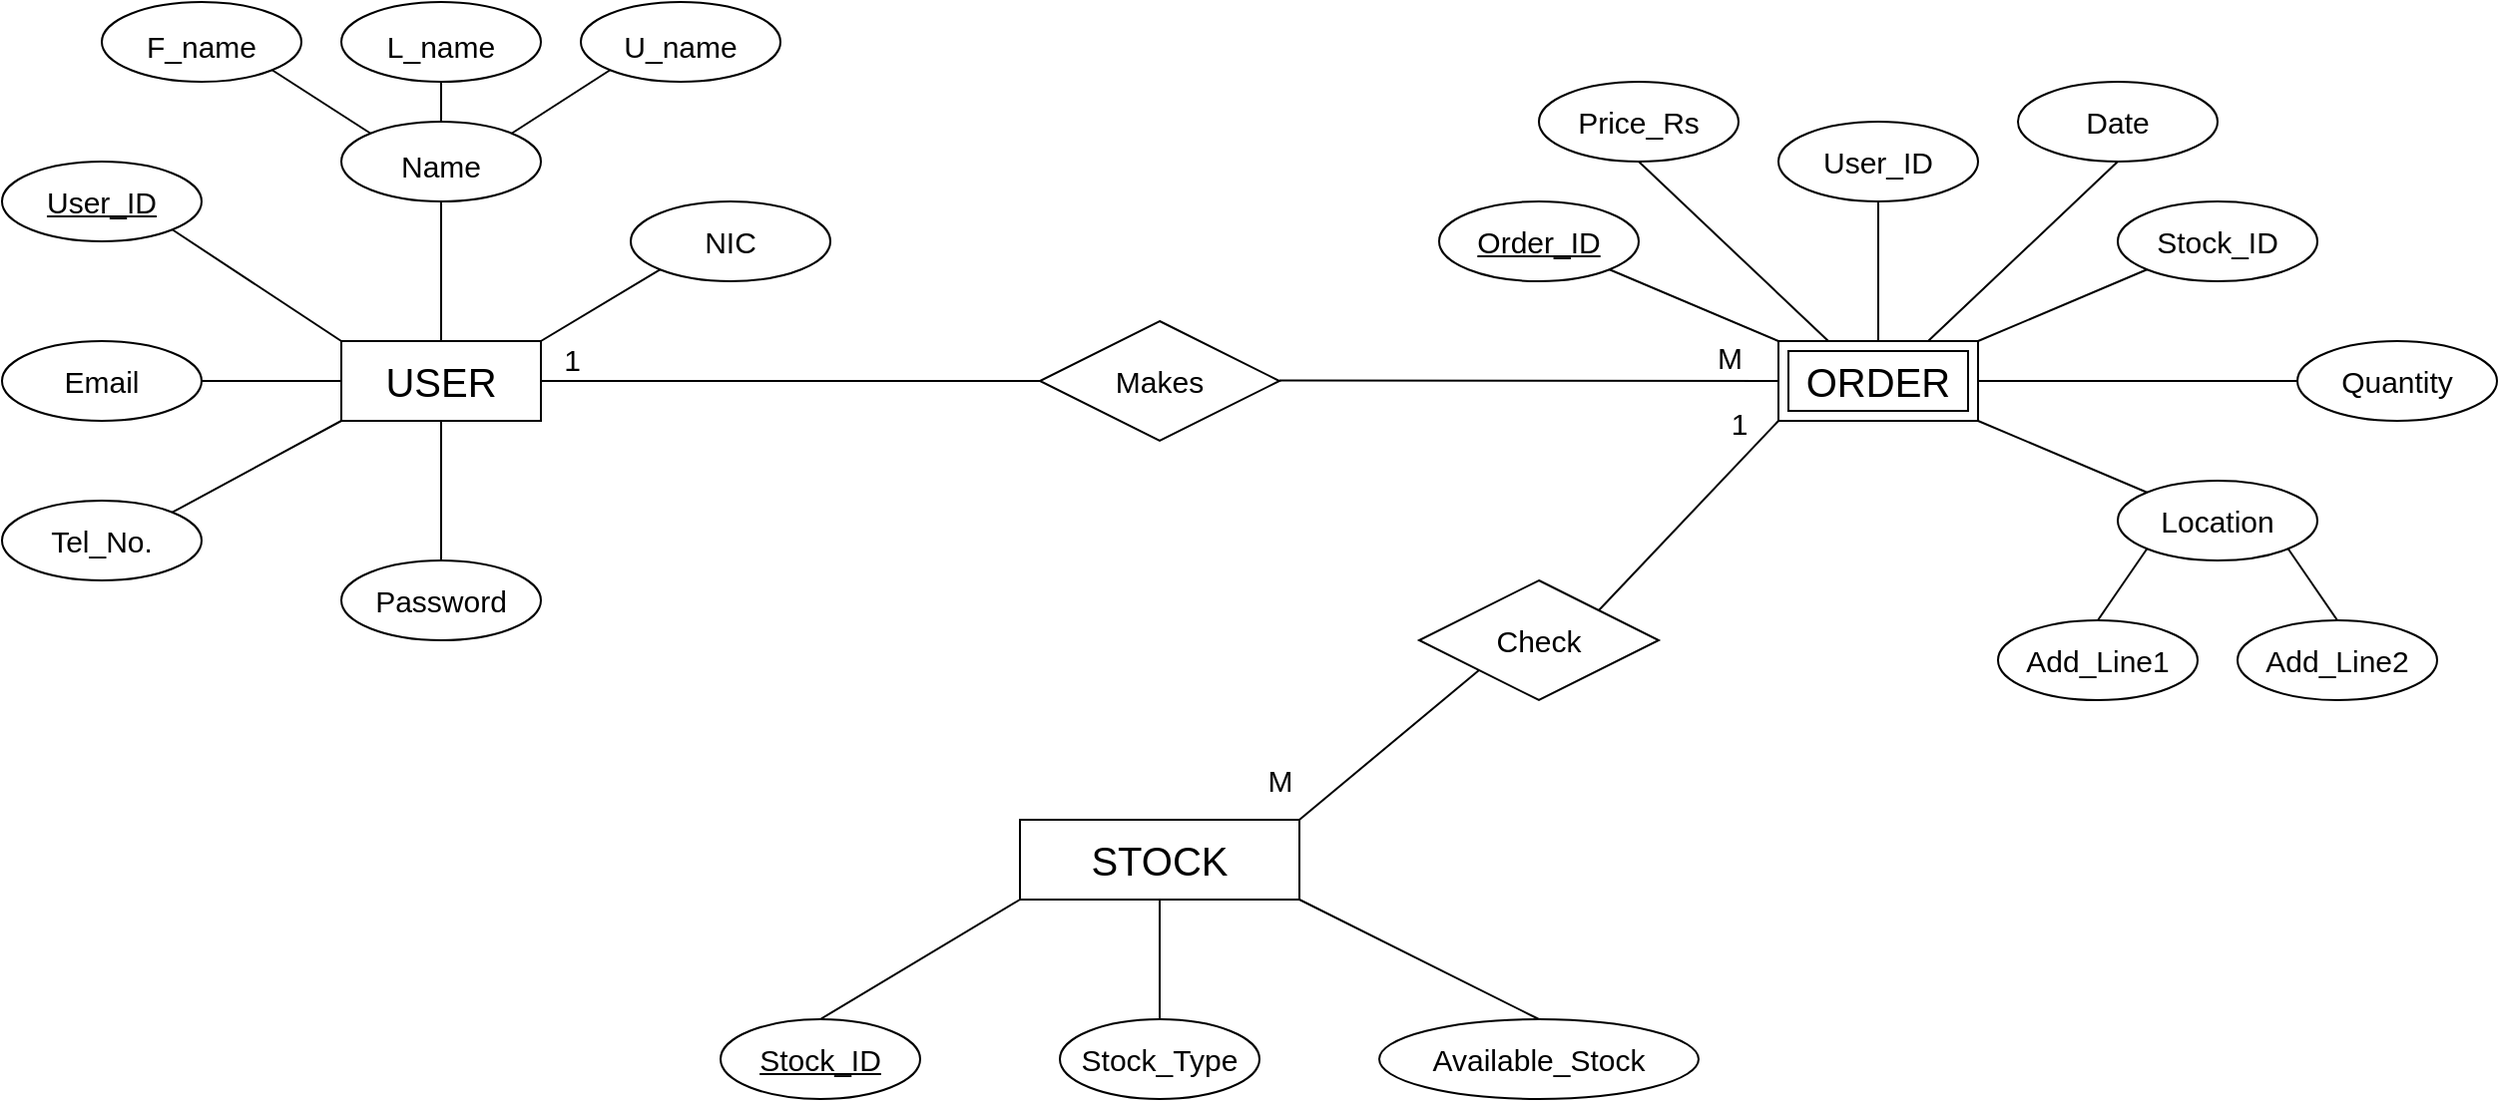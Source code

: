 <mxfile>
    <diagram id="VrhAJTvaqGqPILUz7bEX" name="Page-1">
        <mxGraphModel dx="1668" dy="1138" grid="1" gridSize="10" guides="1" tooltips="1" connect="1" arrows="1" fold="1" page="1" pageScale="1" pageWidth="850" pageHeight="1100" math="0" shadow="0">
            <root>
                <mxCell id="0"/>
                <mxCell id="1" parent="0"/>
                <mxCell id="2" value="&lt;font style=&quot;font-size: 20px;&quot;&gt;USER&lt;/font&gt;" style="whiteSpace=wrap;html=1;align=center;" parent="1" vertex="1">
                    <mxGeometry x="-420" y="320" width="100" height="40" as="geometry"/>
                </mxCell>
                <mxCell id="3" value="&lt;font style=&quot;font-size: 15px;&quot;&gt;Name&lt;/font&gt;" style="ellipse;whiteSpace=wrap;html=1;align=center;fontSize=20;" parent="1" vertex="1">
                    <mxGeometry x="-420" y="210" width="100" height="40" as="geometry"/>
                </mxCell>
                <mxCell id="4" value="&lt;font style=&quot;font-size: 15px;&quot;&gt;F_name&lt;/font&gt;" style="ellipse;whiteSpace=wrap;html=1;align=center;fontSize=20;" parent="1" vertex="1">
                    <mxGeometry x="-540" y="150" width="100" height="40" as="geometry"/>
                </mxCell>
                <mxCell id="6" value="&lt;font style=&quot;font-size: 15px;&quot;&gt;U_name&lt;/font&gt;" style="ellipse;whiteSpace=wrap;html=1;align=center;fontSize=20;" parent="1" vertex="1">
                    <mxGeometry x="-300" y="150" width="100" height="40" as="geometry"/>
                </mxCell>
                <mxCell id="7" value="User_ID" style="ellipse;whiteSpace=wrap;html=1;align=center;fontStyle=4;fontSize=15;" parent="1" vertex="1">
                    <mxGeometry x="-590" y="230" width="100" height="40" as="geometry"/>
                </mxCell>
                <mxCell id="8" value="NIC" style="ellipse;whiteSpace=wrap;html=1;align=center;fontSize=15;" parent="1" vertex="1">
                    <mxGeometry x="-275" y="250" width="100" height="40" as="geometry"/>
                </mxCell>
                <mxCell id="10" value="Tel_No." style="ellipse;whiteSpace=wrap;html=1;align=center;fontSize=15;" parent="1" vertex="1">
                    <mxGeometry x="-590" y="400" width="100" height="40" as="geometry"/>
                </mxCell>
                <mxCell id="12" value="" style="endArrow=none;html=1;rounded=0;fontSize=15;exitX=0.5;exitY=0;exitDx=0;exitDy=0;entryX=0.5;entryY=1;entryDx=0;entryDy=0;" parent="1" source="2" target="3" edge="1">
                    <mxGeometry relative="1" as="geometry">
                        <mxPoint x="-290" y="310" as="sourcePoint"/>
                        <mxPoint x="-130" y="310" as="targetPoint"/>
                    </mxGeometry>
                </mxCell>
                <mxCell id="14" value="" style="endArrow=none;html=1;rounded=0;fontSize=15;exitX=1;exitY=0;exitDx=0;exitDy=0;entryX=0;entryY=1;entryDx=0;entryDy=0;" parent="1" source="2" target="8" edge="1">
                    <mxGeometry relative="1" as="geometry">
                        <mxPoint x="-290" y="310" as="sourcePoint"/>
                        <mxPoint x="-130" y="310" as="targetPoint"/>
                    </mxGeometry>
                </mxCell>
                <mxCell id="15" value="" style="endArrow=none;html=1;rounded=0;fontSize=15;exitX=0;exitY=0;exitDx=0;exitDy=0;entryX=1;entryY=1;entryDx=0;entryDy=0;" parent="1" source="2" target="7" edge="1">
                    <mxGeometry relative="1" as="geometry">
                        <mxPoint x="-290" y="310" as="sourcePoint"/>
                        <mxPoint x="-130" y="310" as="targetPoint"/>
                    </mxGeometry>
                </mxCell>
                <mxCell id="17" value="" style="endArrow=none;html=1;rounded=0;fontSize=15;exitX=1;exitY=0;exitDx=0;exitDy=0;entryX=0;entryY=1;entryDx=0;entryDy=0;" parent="1" source="10" target="2" edge="1">
                    <mxGeometry relative="1" as="geometry">
                        <mxPoint x="-290" y="310" as="sourcePoint"/>
                        <mxPoint x="-130" y="310" as="targetPoint"/>
                    </mxGeometry>
                </mxCell>
                <mxCell id="18" value="&lt;font style=&quot;font-size: 15px;&quot;&gt;Makes&lt;/font&gt;" style="shape=rhombus;perimeter=rhombusPerimeter;whiteSpace=wrap;html=1;align=center;fontSize=15;" parent="1" vertex="1">
                    <mxGeometry x="-70" y="310" width="120" height="60" as="geometry"/>
                </mxCell>
                <mxCell id="21" value="&lt;font style=&quot;font-size: 20px;&quot;&gt;STOCK&lt;/font&gt;" style="whiteSpace=wrap;html=1;align=center;" parent="1" vertex="1">
                    <mxGeometry x="-80" y="560" width="140" height="40" as="geometry"/>
                </mxCell>
                <mxCell id="22" value="&lt;font style=&quot;font-size: 15px;&quot;&gt;Check&lt;/font&gt;" style="shape=rhombus;perimeter=rhombusPerimeter;whiteSpace=wrap;html=1;align=center;fontSize=15;" parent="1" vertex="1">
                    <mxGeometry x="120" y="440" width="120" height="60" as="geometry"/>
                </mxCell>
                <mxCell id="24" value="" style="endArrow=none;html=1;rounded=0;fontSize=15;exitX=1;exitY=0.5;exitDx=0;exitDy=0;entryX=0;entryY=0.5;entryDx=0;entryDy=0;" parent="1" source="2" target="18" edge="1">
                    <mxGeometry relative="1" as="geometry">
                        <mxPoint x="-50" y="339.73" as="sourcePoint"/>
                        <mxPoint x="-110" y="320" as="targetPoint"/>
                    </mxGeometry>
                </mxCell>
                <mxCell id="25" value="1" style="resizable=0;html=1;align=right;verticalAlign=bottom;fontSize=15;" parent="24" connectable="0" vertex="1">
                    <mxGeometry x="1" relative="1" as="geometry">
                        <mxPoint x="-230" as="offset"/>
                    </mxGeometry>
                </mxCell>
                <mxCell id="26" value="" style="endArrow=none;html=1;rounded=0;fontSize=15;entryX=0;entryY=0.5;entryDx=0;entryDy=0;" parent="1" edge="1">
                    <mxGeometry relative="1" as="geometry">
                        <mxPoint x="50" y="339.73" as="sourcePoint"/>
                        <mxPoint x="300" y="340" as="targetPoint"/>
                    </mxGeometry>
                </mxCell>
                <mxCell id="27" value="M" style="resizable=0;html=1;align=right;verticalAlign=bottom;fontSize=15;" parent="26" connectable="0" vertex="1">
                    <mxGeometry x="1" relative="1" as="geometry">
                        <mxPoint x="-17" as="offset"/>
                    </mxGeometry>
                </mxCell>
                <mxCell id="28" value="" style="endArrow=none;html=1;rounded=0;fontSize=15;entryX=0;entryY=1;entryDx=0;entryDy=0;exitX=1;exitY=0;exitDx=0;exitDy=0;" parent="1" source="22" edge="1">
                    <mxGeometry relative="1" as="geometry">
                        <mxPoint x="-60" y="450" as="sourcePoint"/>
                        <mxPoint x="300" y="360" as="targetPoint"/>
                        <Array as="points">
                            <mxPoint x="300" y="360"/>
                        </Array>
                    </mxGeometry>
                </mxCell>
                <mxCell id="48" value="1" style="edgeLabel;html=1;align=center;verticalAlign=middle;resizable=0;points=[];fontSize=15;" parent="28" vertex="1" connectable="0">
                    <mxGeometry x="0.761" y="-3" relative="1" as="geometry">
                        <mxPoint x="-12" y="-13" as="offset"/>
                    </mxGeometry>
                </mxCell>
                <mxCell id="29" value="" style="endArrow=none;html=1;rounded=0;fontSize=15;entryX=0;entryY=1;entryDx=0;entryDy=0;exitX=1;exitY=0;exitDx=0;exitDy=0;" parent="1" source="21" target="22" edge="1">
                    <mxGeometry relative="1" as="geometry">
                        <mxPoint x="-60" y="440" as="sourcePoint"/>
                        <mxPoint x="100" y="440" as="targetPoint"/>
                    </mxGeometry>
                </mxCell>
                <mxCell id="49" value="M" style="edgeLabel;html=1;align=center;verticalAlign=middle;resizable=0;points=[];fontSize=15;" parent="29" vertex="1" connectable="0">
                    <mxGeometry x="-0.792" y="-1" relative="1" as="geometry">
                        <mxPoint x="-20" y="-13" as="offset"/>
                    </mxGeometry>
                </mxCell>
                <mxCell id="30" value="Order_ID" style="ellipse;whiteSpace=wrap;html=1;align=center;fontStyle=4;fontSize=15;" parent="1" vertex="1">
                    <mxGeometry x="130" y="250" width="100" height="40" as="geometry"/>
                </mxCell>
                <mxCell id="31" value="User_ID" style="ellipse;whiteSpace=wrap;html=1;align=center;fontSize=15;" parent="1" vertex="1">
                    <mxGeometry x="300" y="210" width="100" height="40" as="geometry"/>
                </mxCell>
                <mxCell id="32" value="Stock_ID" style="ellipse;whiteSpace=wrap;html=1;align=center;fontSize=15;" parent="1" vertex="1">
                    <mxGeometry x="470" y="250" width="100" height="40" as="geometry"/>
                </mxCell>
                <mxCell id="33" value="Quantity" style="ellipse;whiteSpace=wrap;html=1;align=center;fontSize=15;" parent="1" vertex="1">
                    <mxGeometry x="560" y="320" width="100" height="40" as="geometry"/>
                </mxCell>
                <mxCell id="34" value="Location" style="ellipse;whiteSpace=wrap;html=1;align=center;fontSize=15;" parent="1" vertex="1">
                    <mxGeometry x="470" y="390" width="100" height="40" as="geometry"/>
                </mxCell>
                <mxCell id="35" value="" style="endArrow=none;html=1;rounded=0;fontSize=15;exitX=1;exitY=1;exitDx=0;exitDy=0;entryX=0;entryY=0;entryDx=0;entryDy=0;" parent="1" source="4" target="3" edge="1">
                    <mxGeometry relative="1" as="geometry">
                        <mxPoint x="-530" y="310" as="sourcePoint"/>
                        <mxPoint x="-370" y="310" as="targetPoint"/>
                    </mxGeometry>
                </mxCell>
                <mxCell id="36" value="" style="endArrow=none;html=1;rounded=0;fontSize=15;entryX=1;entryY=0;entryDx=0;entryDy=0;exitX=0;exitY=1;exitDx=0;exitDy=0;" parent="1" source="6" target="3" edge="1">
                    <mxGeometry relative="1" as="geometry">
                        <mxPoint x="-530" y="310" as="sourcePoint"/>
                        <mxPoint x="-370" y="310" as="targetPoint"/>
                    </mxGeometry>
                </mxCell>
                <mxCell id="37" value="" style="endArrow=none;html=1;rounded=0;fontSize=15;exitX=1;exitY=1;exitDx=0;exitDy=0;entryX=0;entryY=0;entryDx=0;entryDy=0;" parent="1" source="30" target="50" edge="1">
                    <mxGeometry relative="1" as="geometry">
                        <mxPoint x="210" y="330" as="sourcePoint"/>
                        <mxPoint x="300" y="320" as="targetPoint"/>
                    </mxGeometry>
                </mxCell>
                <mxCell id="38" value="" style="endArrow=none;html=1;rounded=0;fontSize=15;exitX=0.5;exitY=1;exitDx=0;exitDy=0;entryX=0.5;entryY=0;entryDx=0;entryDy=0;" parent="1" source="31" target="50" edge="1">
                    <mxGeometry relative="1" as="geometry">
                        <mxPoint x="210" y="330" as="sourcePoint"/>
                        <mxPoint x="350" y="320" as="targetPoint"/>
                    </mxGeometry>
                </mxCell>
                <mxCell id="39" value="" style="endArrow=none;html=1;rounded=0;fontSize=15;exitX=0;exitY=1;exitDx=0;exitDy=0;entryX=1;entryY=0;entryDx=0;entryDy=0;" parent="1" source="32" target="50" edge="1">
                    <mxGeometry relative="1" as="geometry">
                        <mxPoint x="210" y="330" as="sourcePoint"/>
                        <mxPoint x="400" y="320" as="targetPoint"/>
                    </mxGeometry>
                </mxCell>
                <mxCell id="40" value="" style="endArrow=none;html=1;rounded=0;fontSize=15;entryX=0;entryY=0.5;entryDx=0;entryDy=0;exitX=1;exitY=0.5;exitDx=0;exitDy=0;exitPerimeter=0;" parent="1" source="50" target="33" edge="1">
                    <mxGeometry relative="1" as="geometry">
                        <mxPoint x="400" y="340" as="sourcePoint"/>
                        <mxPoint x="370" y="330" as="targetPoint"/>
                    </mxGeometry>
                </mxCell>
                <mxCell id="41" value="" style="endArrow=none;html=1;rounded=0;fontSize=15;entryX=0;entryY=0;entryDx=0;entryDy=0;exitX=1;exitY=1;exitDx=0;exitDy=0;" parent="1" source="50" target="34" edge="1">
                    <mxGeometry relative="1" as="geometry">
                        <mxPoint x="400" y="360" as="sourcePoint"/>
                        <mxPoint x="370" y="330" as="targetPoint"/>
                    </mxGeometry>
                </mxCell>
                <mxCell id="42" value="Stock_Type" style="ellipse;whiteSpace=wrap;html=1;align=center;fontSize=15;" parent="1" vertex="1">
                    <mxGeometry x="-60" y="660" width="100" height="40" as="geometry"/>
                </mxCell>
                <mxCell id="43" value="Available_Stock" style="ellipse;whiteSpace=wrap;html=1;align=center;fontSize=15;" parent="1" vertex="1">
                    <mxGeometry x="100" y="660" width="160" height="40" as="geometry"/>
                </mxCell>
                <mxCell id="44" value="Stock_ID" style="ellipse;whiteSpace=wrap;html=1;align=center;fontStyle=4;fontSize=15;" parent="1" vertex="1">
                    <mxGeometry x="-230" y="660" width="100" height="40" as="geometry"/>
                </mxCell>
                <mxCell id="45" value="" style="endArrow=none;html=1;rounded=0;fontSize=15;exitX=0.5;exitY=0;exitDx=0;exitDy=0;" parent="1" source="44" edge="1">
                    <mxGeometry relative="1" as="geometry">
                        <mxPoint x="-50" y="480" as="sourcePoint"/>
                        <mxPoint x="-80" y="600" as="targetPoint"/>
                    </mxGeometry>
                </mxCell>
                <mxCell id="46" value="" style="endArrow=none;html=1;rounded=0;fontSize=15;exitX=0.5;exitY=0;exitDx=0;exitDy=0;entryX=0.5;entryY=1;entryDx=0;entryDy=0;" parent="1" source="42" target="21" edge="1">
                    <mxGeometry relative="1" as="geometry">
                        <mxPoint x="-50" y="480" as="sourcePoint"/>
                        <mxPoint x="110" y="480" as="targetPoint"/>
                    </mxGeometry>
                </mxCell>
                <mxCell id="47" value="" style="endArrow=none;html=1;rounded=0;fontSize=15;entryX=0.5;entryY=0;entryDx=0;entryDy=0;exitX=1;exitY=1;exitDx=0;exitDy=0;" parent="1" source="21" target="43" edge="1">
                    <mxGeometry relative="1" as="geometry">
                        <mxPoint x="-50" y="480" as="sourcePoint"/>
                        <mxPoint x="110" y="480" as="targetPoint"/>
                    </mxGeometry>
                </mxCell>
                <mxCell id="50" value="&lt;span style=&quot;font-size: 20px;&quot;&gt;ORDER&lt;/span&gt;" style="shape=ext;margin=3;double=1;whiteSpace=wrap;html=1;align=center;fontSize=15;" parent="1" vertex="1">
                    <mxGeometry x="300" y="320" width="100" height="40" as="geometry"/>
                </mxCell>
                <mxCell id="51" value="&lt;font style=&quot;font-size: 15px;&quot;&gt;L_name&lt;/font&gt;" style="ellipse;whiteSpace=wrap;html=1;align=center;fontSize=20;" vertex="1" parent="1">
                    <mxGeometry x="-420" y="150" width="100" height="40" as="geometry"/>
                </mxCell>
                <mxCell id="52" value="" style="endArrow=none;html=1;entryX=0.5;entryY=1;entryDx=0;entryDy=0;exitX=0.5;exitY=0;exitDx=0;exitDy=0;" edge="1" parent="1" source="3" target="51">
                    <mxGeometry width="50" height="50" relative="1" as="geometry">
                        <mxPoint x="-520" y="440" as="sourcePoint"/>
                        <mxPoint x="-470" y="390" as="targetPoint"/>
                    </mxGeometry>
                </mxCell>
                <mxCell id="53" value="Email" style="ellipse;whiteSpace=wrap;html=1;align=center;fontSize=15;" vertex="1" parent="1">
                    <mxGeometry x="-590" y="320" width="100" height="40" as="geometry"/>
                </mxCell>
                <mxCell id="54" value="" style="endArrow=none;html=1;exitX=1;exitY=0.5;exitDx=0;exitDy=0;entryX=0;entryY=0.5;entryDx=0;entryDy=0;" edge="1" parent="1" source="53" target="2">
                    <mxGeometry width="50" height="50" relative="1" as="geometry">
                        <mxPoint x="-390" y="400" as="sourcePoint"/>
                        <mxPoint x="-340" y="350" as="targetPoint"/>
                    </mxGeometry>
                </mxCell>
                <mxCell id="55" value="Password" style="ellipse;whiteSpace=wrap;html=1;align=center;fontSize=15;" vertex="1" parent="1">
                    <mxGeometry x="-420" y="430" width="100" height="40" as="geometry"/>
                </mxCell>
                <mxCell id="56" value="" style="endArrow=none;html=1;entryX=0.5;entryY=1;entryDx=0;entryDy=0;exitX=0.5;exitY=0;exitDx=0;exitDy=0;" edge="1" parent="1" source="55" target="2">
                    <mxGeometry width="50" height="50" relative="1" as="geometry">
                        <mxPoint x="-390" y="400" as="sourcePoint"/>
                        <mxPoint x="-340" y="350" as="targetPoint"/>
                    </mxGeometry>
                </mxCell>
                <mxCell id="60" value="Date" style="ellipse;whiteSpace=wrap;html=1;align=center;fontSize=15;" vertex="1" parent="1">
                    <mxGeometry x="420" y="190" width="100" height="40" as="geometry"/>
                </mxCell>
                <mxCell id="61" value="Price_Rs" style="ellipse;whiteSpace=wrap;html=1;align=center;fontSize=15;" vertex="1" parent="1">
                    <mxGeometry x="180" y="190" width="100" height="40" as="geometry"/>
                </mxCell>
                <mxCell id="62" value="Add_Line1" style="ellipse;whiteSpace=wrap;html=1;align=center;fontSize=15;" vertex="1" parent="1">
                    <mxGeometry x="410" y="460" width="100" height="40" as="geometry"/>
                </mxCell>
                <mxCell id="63" value="Add_Line2" style="ellipse;whiteSpace=wrap;html=1;align=center;fontSize=15;" vertex="1" parent="1">
                    <mxGeometry x="530" y="460" width="100" height="40" as="geometry"/>
                </mxCell>
                <mxCell id="64" value="" style="endArrow=none;html=1;entryX=0.5;entryY=1;entryDx=0;entryDy=0;exitX=0.25;exitY=0;exitDx=0;exitDy=0;" edge="1" parent="1" source="50" target="61">
                    <mxGeometry width="50" height="50" relative="1" as="geometry">
                        <mxPoint x="320" y="290" as="sourcePoint"/>
                        <mxPoint x="390" y="300" as="targetPoint"/>
                    </mxGeometry>
                </mxCell>
                <mxCell id="65" value="" style="endArrow=none;html=1;entryX=0.5;entryY=1;entryDx=0;entryDy=0;exitX=0.75;exitY=0;exitDx=0;exitDy=0;" edge="1" parent="1" source="50" target="60">
                    <mxGeometry width="50" height="50" relative="1" as="geometry">
                        <mxPoint x="340" y="350" as="sourcePoint"/>
                        <mxPoint x="390" y="300" as="targetPoint"/>
                    </mxGeometry>
                </mxCell>
                <mxCell id="66" value="" style="endArrow=none;html=1;entryX=0.5;entryY=0;entryDx=0;entryDy=0;exitX=0;exitY=1;exitDx=0;exitDy=0;" edge="1" parent="1" source="34" target="62">
                    <mxGeometry width="50" height="50" relative="1" as="geometry">
                        <mxPoint x="340" y="350" as="sourcePoint"/>
                        <mxPoint x="390" y="300" as="targetPoint"/>
                    </mxGeometry>
                </mxCell>
                <mxCell id="67" value="" style="endArrow=none;html=1;entryX=0.5;entryY=0;entryDx=0;entryDy=0;exitX=1;exitY=1;exitDx=0;exitDy=0;" edge="1" parent="1" source="34" target="63">
                    <mxGeometry width="50" height="50" relative="1" as="geometry">
                        <mxPoint x="340" y="350" as="sourcePoint"/>
                        <mxPoint x="390" y="300" as="targetPoint"/>
                    </mxGeometry>
                </mxCell>
            </root>
        </mxGraphModel>
    </diagram>
</mxfile>